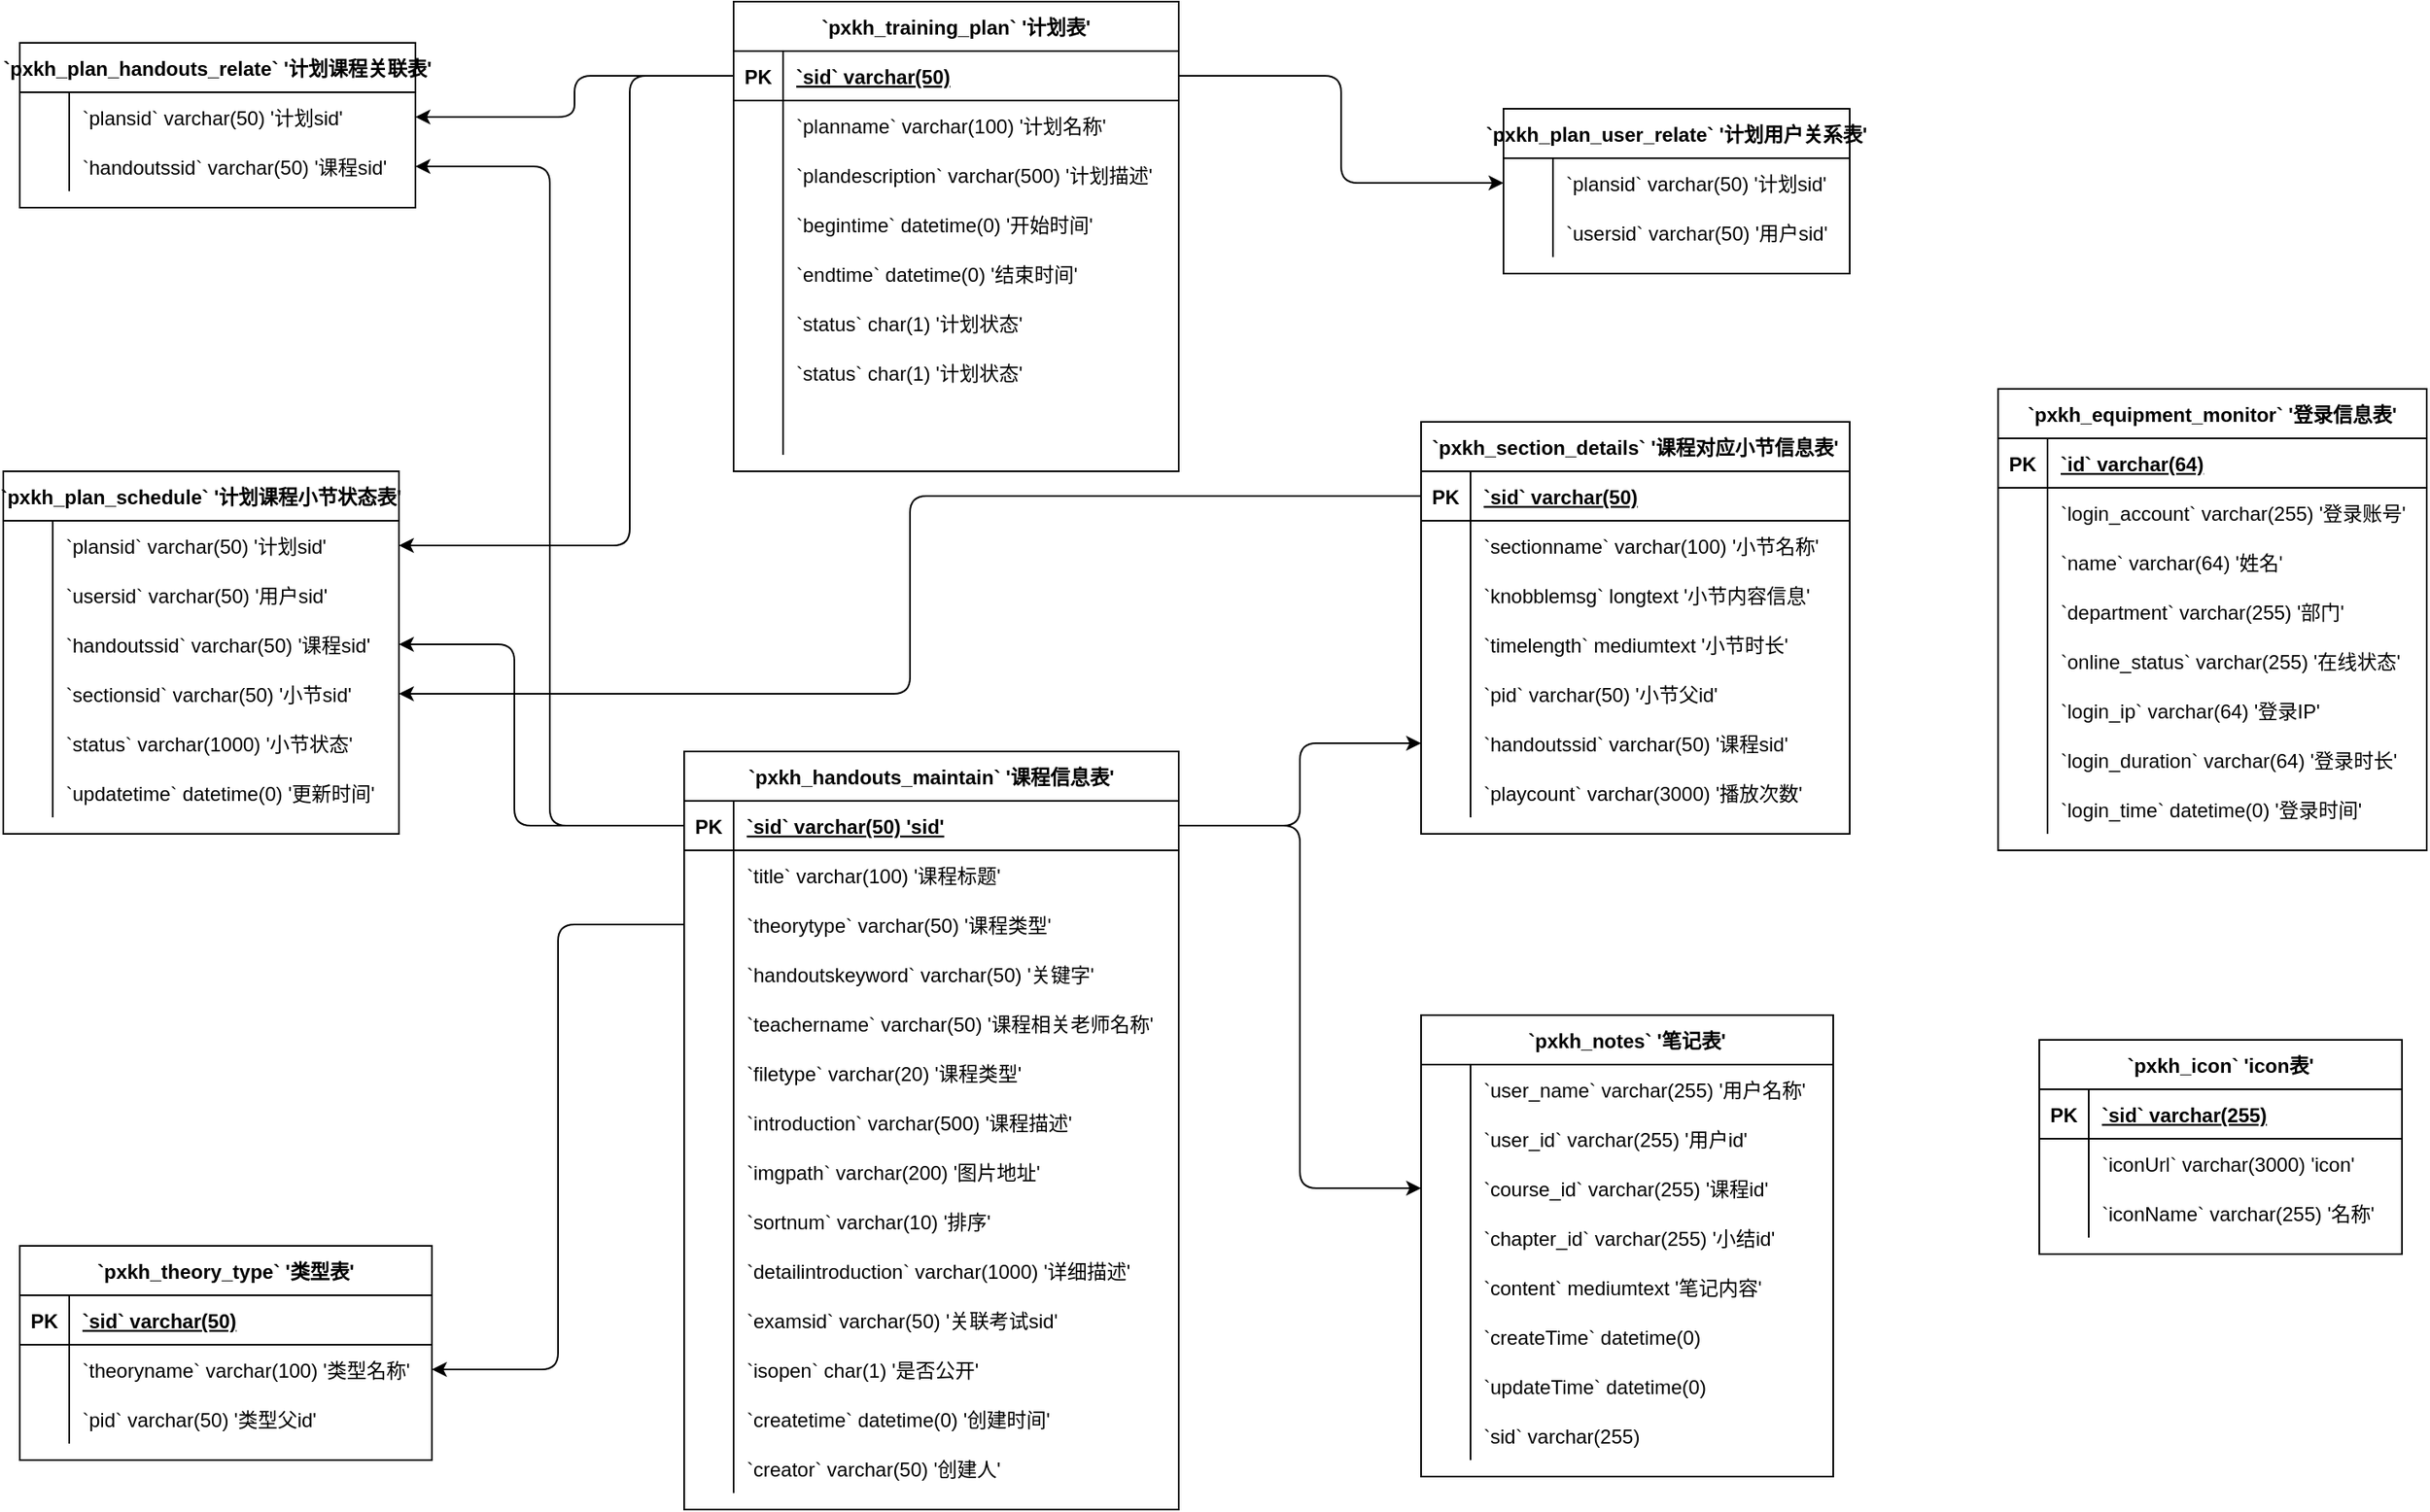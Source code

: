 <mxfile version="13.10.0" type="embed">
    <diagram id="6hGFLwfOUW9BJ-s0fimq" name="Page-1">
        <mxGraphModel dx="5009" dy="2102" grid="1" gridSize="10" guides="1" tooltips="1" connect="1" arrows="1" fold="1" page="1" pageScale="1" pageWidth="827" pageHeight="1169" math="0" shadow="0">
            <root>
                <mxCell id="0"/>
                <mxCell id="1" parent="0"/>
                <mxCell id="192" value="`pxkh_equipment_monitor` '登录信息表'" style="shape=table;startSize=30;container=1;collapsible=1;childLayout=tableLayout;fixedRows=1;rowLines=0;fontStyle=1;align=center;resizeLast=1;" vertex="1" parent="1">
                    <mxGeometry x="-1300" y="-160" width="260" height="280" as="geometry"/>
                </mxCell>
                <mxCell id="193" value="" style="shape=partialRectangle;collapsible=0;dropTarget=0;pointerEvents=0;fillColor=none;points=[[0,0.5],[1,0.5]];portConstraint=eastwest;top=0;left=0;right=0;bottom=1;" vertex="1" parent="192">
                    <mxGeometry y="30" width="260" height="30" as="geometry"/>
                </mxCell>
                <mxCell id="194" value="PK" style="shape=partialRectangle;overflow=hidden;connectable=0;fillColor=none;top=0;left=0;bottom=0;right=0;fontStyle=1;" vertex="1" parent="193">
                    <mxGeometry width="30" height="30" as="geometry"/>
                </mxCell>
                <mxCell id="195" value="`id` varchar(64)   " style="shape=partialRectangle;overflow=hidden;connectable=0;fillColor=none;top=0;left=0;bottom=0;right=0;align=left;spacingLeft=6;fontStyle=5;" vertex="1" parent="193">
                    <mxGeometry x="30" width="230" height="30" as="geometry"/>
                </mxCell>
                <mxCell id="196" value="" style="shape=partialRectangle;collapsible=0;dropTarget=0;pointerEvents=0;fillColor=none;points=[[0,0.5],[1,0.5]];portConstraint=eastwest;top=0;left=0;right=0;bottom=0;" vertex="1" parent="192">
                    <mxGeometry y="60" width="260" height="30" as="geometry"/>
                </mxCell>
                <mxCell id="197" value="" style="shape=partialRectangle;overflow=hidden;connectable=0;fillColor=none;top=0;left=0;bottom=0;right=0;" vertex="1" parent="196">
                    <mxGeometry width="30" height="30" as="geometry"/>
                </mxCell>
                <mxCell id="198" value="`login_account` varchar(255)     '登录账号'" style="shape=partialRectangle;overflow=hidden;connectable=0;fillColor=none;top=0;left=0;bottom=0;right=0;align=left;spacingLeft=6;" vertex="1" parent="196">
                    <mxGeometry x="30" width="230" height="30" as="geometry"/>
                </mxCell>
                <mxCell id="199" value="" style="shape=partialRectangle;collapsible=0;dropTarget=0;pointerEvents=0;fillColor=none;points=[[0,0.5],[1,0.5]];portConstraint=eastwest;top=0;left=0;right=0;bottom=0;" vertex="1" parent="192">
                    <mxGeometry y="90" width="260" height="30" as="geometry"/>
                </mxCell>
                <mxCell id="200" value="" style="shape=partialRectangle;overflow=hidden;connectable=0;fillColor=none;top=0;left=0;bottom=0;right=0;" vertex="1" parent="199">
                    <mxGeometry width="30" height="30" as="geometry"/>
                </mxCell>
                <mxCell id="201" value="`name` varchar(64)     '姓名'" style="shape=partialRectangle;overflow=hidden;connectable=0;fillColor=none;top=0;left=0;bottom=0;right=0;align=left;spacingLeft=6;" vertex="1" parent="199">
                    <mxGeometry x="30" width="230" height="30" as="geometry"/>
                </mxCell>
                <mxCell id="202" value="" style="shape=partialRectangle;collapsible=0;dropTarget=0;pointerEvents=0;fillColor=none;points=[[0,0.5],[1,0.5]];portConstraint=eastwest;top=0;left=0;right=0;bottom=0;" vertex="1" parent="192">
                    <mxGeometry y="120" width="260" height="30" as="geometry"/>
                </mxCell>
                <mxCell id="203" value="" style="shape=partialRectangle;overflow=hidden;connectable=0;fillColor=none;top=0;left=0;bottom=0;right=0;" vertex="1" parent="202">
                    <mxGeometry width="30" height="30" as="geometry"/>
                </mxCell>
                <mxCell id="204" value="`department` varchar(255)     '部门'" style="shape=partialRectangle;overflow=hidden;connectable=0;fillColor=none;top=0;left=0;bottom=0;right=0;align=left;spacingLeft=6;" vertex="1" parent="202">
                    <mxGeometry x="30" width="230" height="30" as="geometry"/>
                </mxCell>
                <mxCell id="205" value="" style="shape=partialRectangle;collapsible=0;dropTarget=0;pointerEvents=0;fillColor=none;points=[[0,0.5],[1,0.5]];portConstraint=eastwest;top=0;left=0;right=0;bottom=0;" vertex="1" parent="192">
                    <mxGeometry y="150" width="260" height="30" as="geometry"/>
                </mxCell>
                <mxCell id="206" value="" style="shape=partialRectangle;overflow=hidden;connectable=0;fillColor=none;top=0;left=0;bottom=0;right=0;" vertex="1" parent="205">
                    <mxGeometry width="30" height="30" as="geometry"/>
                </mxCell>
                <mxCell id="207" value="`online_status` varchar(255)     '在线状态'" style="shape=partialRectangle;overflow=hidden;connectable=0;fillColor=none;top=0;left=0;bottom=0;right=0;align=left;spacingLeft=6;" vertex="1" parent="205">
                    <mxGeometry x="30" width="230" height="30" as="geometry"/>
                </mxCell>
                <mxCell id="208" value="" style="shape=partialRectangle;collapsible=0;dropTarget=0;pointerEvents=0;fillColor=none;points=[[0,0.5],[1,0.5]];portConstraint=eastwest;top=0;left=0;right=0;bottom=0;" vertex="1" parent="192">
                    <mxGeometry y="180" width="260" height="30" as="geometry"/>
                </mxCell>
                <mxCell id="209" value="" style="shape=partialRectangle;overflow=hidden;connectable=0;fillColor=none;top=0;left=0;bottom=0;right=0;" vertex="1" parent="208">
                    <mxGeometry width="30" height="30" as="geometry"/>
                </mxCell>
                <mxCell id="210" value="`login_ip` varchar(64)     '登录IP'" style="shape=partialRectangle;overflow=hidden;connectable=0;fillColor=none;top=0;left=0;bottom=0;right=0;align=left;spacingLeft=6;" vertex="1" parent="208">
                    <mxGeometry x="30" width="230" height="30" as="geometry"/>
                </mxCell>
                <mxCell id="211" value="" style="shape=partialRectangle;collapsible=0;dropTarget=0;pointerEvents=0;fillColor=none;points=[[0,0.5],[1,0.5]];portConstraint=eastwest;top=0;left=0;right=0;bottom=0;" vertex="1" parent="192">
                    <mxGeometry y="210" width="260" height="30" as="geometry"/>
                </mxCell>
                <mxCell id="212" value="" style="shape=partialRectangle;overflow=hidden;connectable=0;fillColor=none;top=0;left=0;bottom=0;right=0;" vertex="1" parent="211">
                    <mxGeometry width="30" height="30" as="geometry"/>
                </mxCell>
                <mxCell id="213" value="`login_duration` varchar(64)     '登录时长'" style="shape=partialRectangle;overflow=hidden;connectable=0;fillColor=none;top=0;left=0;bottom=0;right=0;align=left;spacingLeft=6;" vertex="1" parent="211">
                    <mxGeometry x="30" width="230" height="30" as="geometry"/>
                </mxCell>
                <mxCell id="214" value="" style="shape=partialRectangle;collapsible=0;dropTarget=0;pointerEvents=0;fillColor=none;points=[[0,0.5],[1,0.5]];portConstraint=eastwest;top=0;left=0;right=0;bottom=0;" vertex="1" parent="192">
                    <mxGeometry y="240" width="260" height="30" as="geometry"/>
                </mxCell>
                <mxCell id="215" value="" style="shape=partialRectangle;overflow=hidden;connectable=0;fillColor=none;top=0;left=0;bottom=0;right=0;" vertex="1" parent="214">
                    <mxGeometry width="30" height="30" as="geometry"/>
                </mxCell>
                <mxCell id="216" value="`login_time` datetime(0)    '登录时间'" style="shape=partialRectangle;overflow=hidden;connectable=0;fillColor=none;top=0;left=0;bottom=0;right=0;align=left;spacingLeft=6;" vertex="1" parent="214">
                    <mxGeometry x="30" width="230" height="30" as="geometry"/>
                </mxCell>
                <mxCell id="217" value="`pxkh_handouts_maintain` '课程信息表'" style="shape=table;startSize=30;container=1;collapsible=1;childLayout=tableLayout;fixedRows=1;rowLines=0;fontStyle=1;align=center;resizeLast=1;" vertex="1" parent="1">
                    <mxGeometry x="-2097" y="60" width="300" height="460" as="geometry"/>
                </mxCell>
                <mxCell id="218" value="" style="shape=partialRectangle;collapsible=0;dropTarget=0;pointerEvents=0;fillColor=none;points=[[0,0.5],[1,0.5]];portConstraint=eastwest;top=0;left=0;right=0;bottom=1;" vertex="1" parent="217">
                    <mxGeometry y="30" width="300" height="30" as="geometry"/>
                </mxCell>
                <mxCell id="219" value="PK" style="shape=partialRectangle;overflow=hidden;connectable=0;fillColor=none;top=0;left=0;bottom=0;right=0;fontStyle=1;" vertex="1" parent="218">
                    <mxGeometry width="30" height="30" as="geometry"/>
                </mxCell>
                <mxCell id="220" value="`sid` varchar(50)     'sid'" style="shape=partialRectangle;overflow=hidden;connectable=0;fillColor=none;top=0;left=0;bottom=0;right=0;align=left;spacingLeft=6;fontStyle=5;" vertex="1" parent="218">
                    <mxGeometry x="30" width="270" height="30" as="geometry"/>
                </mxCell>
                <mxCell id="221" value="" style="shape=partialRectangle;collapsible=0;dropTarget=0;pointerEvents=0;fillColor=none;points=[[0,0.5],[1,0.5]];portConstraint=eastwest;top=0;left=0;right=0;bottom=0;" vertex="1" parent="217">
                    <mxGeometry y="60" width="300" height="30" as="geometry"/>
                </mxCell>
                <mxCell id="222" value="" style="shape=partialRectangle;overflow=hidden;connectable=0;fillColor=none;top=0;left=0;bottom=0;right=0;" vertex="1" parent="221">
                    <mxGeometry width="30" height="30" as="geometry"/>
                </mxCell>
                <mxCell id="223" value="`title` varchar(100)    '课程标题'" style="shape=partialRectangle;overflow=hidden;connectable=0;fillColor=none;top=0;left=0;bottom=0;right=0;align=left;spacingLeft=6;" vertex="1" parent="221">
                    <mxGeometry x="30" width="270" height="30" as="geometry"/>
                </mxCell>
                <mxCell id="224" value="" style="shape=partialRectangle;collapsible=0;dropTarget=0;pointerEvents=0;fillColor=none;points=[[0,0.5],[1,0.5]];portConstraint=eastwest;top=0;left=0;right=0;bottom=0;" vertex="1" parent="217">
                    <mxGeometry y="90" width="300" height="30" as="geometry"/>
                </mxCell>
                <mxCell id="225" value="" style="shape=partialRectangle;overflow=hidden;connectable=0;fillColor=none;top=0;left=0;bottom=0;right=0;" vertex="1" parent="224">
                    <mxGeometry width="30" height="30" as="geometry"/>
                </mxCell>
                <mxCell id="226" value="`theorytype` varchar(50)    '课程类型'" style="shape=partialRectangle;overflow=hidden;connectable=0;fillColor=none;top=0;left=0;bottom=0;right=0;align=left;spacingLeft=6;" vertex="1" parent="224">
                    <mxGeometry x="30" width="270" height="30" as="geometry"/>
                </mxCell>
                <mxCell id="227" value="" style="shape=partialRectangle;collapsible=0;dropTarget=0;pointerEvents=0;fillColor=none;points=[[0,0.5],[1,0.5]];portConstraint=eastwest;top=0;left=0;right=0;bottom=0;" vertex="1" parent="217">
                    <mxGeometry y="120" width="300" height="30" as="geometry"/>
                </mxCell>
                <mxCell id="228" value="" style="shape=partialRectangle;overflow=hidden;connectable=0;fillColor=none;top=0;left=0;bottom=0;right=0;" vertex="1" parent="227">
                    <mxGeometry width="30" height="30" as="geometry"/>
                </mxCell>
                <mxCell id="229" value="`handoutskeyword` varchar(50)    '关键字'" style="shape=partialRectangle;overflow=hidden;connectable=0;fillColor=none;top=0;left=0;bottom=0;right=0;align=left;spacingLeft=6;" vertex="1" parent="227">
                    <mxGeometry x="30" width="270" height="30" as="geometry"/>
                </mxCell>
                <mxCell id="230" value="" style="shape=partialRectangle;collapsible=0;dropTarget=0;pointerEvents=0;fillColor=none;points=[[0,0.5],[1,0.5]];portConstraint=eastwest;top=0;left=0;right=0;bottom=0;" vertex="1" parent="217">
                    <mxGeometry y="150" width="300" height="30" as="geometry"/>
                </mxCell>
                <mxCell id="231" value="" style="shape=partialRectangle;overflow=hidden;connectable=0;fillColor=none;top=0;left=0;bottom=0;right=0;" vertex="1" parent="230">
                    <mxGeometry width="30" height="30" as="geometry"/>
                </mxCell>
                <mxCell id="232" value="`teachername` varchar(50)    '课程相关老师名称'" style="shape=partialRectangle;overflow=hidden;connectable=0;fillColor=none;top=0;left=0;bottom=0;right=0;align=left;spacingLeft=6;" vertex="1" parent="230">
                    <mxGeometry x="30" width="270" height="30" as="geometry"/>
                </mxCell>
                <mxCell id="233" value="" style="shape=partialRectangle;collapsible=0;dropTarget=0;pointerEvents=0;fillColor=none;points=[[0,0.5],[1,0.5]];portConstraint=eastwest;top=0;left=0;right=0;bottom=0;" vertex="1" parent="217">
                    <mxGeometry y="180" width="300" height="30" as="geometry"/>
                </mxCell>
                <mxCell id="234" value="" style="shape=partialRectangle;overflow=hidden;connectable=0;fillColor=none;top=0;left=0;bottom=0;right=0;" vertex="1" parent="233">
                    <mxGeometry width="30" height="30" as="geometry"/>
                </mxCell>
                <mxCell id="235" value="`filetype` varchar(20)    '课程类型'" style="shape=partialRectangle;overflow=hidden;connectable=0;fillColor=none;top=0;left=0;bottom=0;right=0;align=left;spacingLeft=6;" vertex="1" parent="233">
                    <mxGeometry x="30" width="270" height="30" as="geometry"/>
                </mxCell>
                <mxCell id="236" value="" style="shape=partialRectangle;collapsible=0;dropTarget=0;pointerEvents=0;fillColor=none;points=[[0,0.5],[1,0.5]];portConstraint=eastwest;top=0;left=0;right=0;bottom=0;" vertex="1" parent="217">
                    <mxGeometry y="210" width="300" height="30" as="geometry"/>
                </mxCell>
                <mxCell id="237" value="" style="shape=partialRectangle;overflow=hidden;connectable=0;fillColor=none;top=0;left=0;bottom=0;right=0;" vertex="1" parent="236">
                    <mxGeometry width="30" height="30" as="geometry"/>
                </mxCell>
                <mxCell id="238" value="`introduction` varchar(500)    '课程描述'" style="shape=partialRectangle;overflow=hidden;connectable=0;fillColor=none;top=0;left=0;bottom=0;right=0;align=left;spacingLeft=6;" vertex="1" parent="236">
                    <mxGeometry x="30" width="270" height="30" as="geometry"/>
                </mxCell>
                <mxCell id="239" value="" style="shape=partialRectangle;collapsible=0;dropTarget=0;pointerEvents=0;fillColor=none;points=[[0,0.5],[1,0.5]];portConstraint=eastwest;top=0;left=0;right=0;bottom=0;" vertex="1" parent="217">
                    <mxGeometry y="240" width="300" height="30" as="geometry"/>
                </mxCell>
                <mxCell id="240" value="" style="shape=partialRectangle;overflow=hidden;connectable=0;fillColor=none;top=0;left=0;bottom=0;right=0;" vertex="1" parent="239">
                    <mxGeometry width="30" height="30" as="geometry"/>
                </mxCell>
                <mxCell id="241" value="`imgpath` varchar(200)    '图片地址'" style="shape=partialRectangle;overflow=hidden;connectable=0;fillColor=none;top=0;left=0;bottom=0;right=0;align=left;spacingLeft=6;" vertex="1" parent="239">
                    <mxGeometry x="30" width="270" height="30" as="geometry"/>
                </mxCell>
                <mxCell id="242" value="" style="shape=partialRectangle;collapsible=0;dropTarget=0;pointerEvents=0;fillColor=none;points=[[0,0.5],[1,0.5]];portConstraint=eastwest;top=0;left=0;right=0;bottom=0;" vertex="1" parent="217">
                    <mxGeometry y="270" width="300" height="30" as="geometry"/>
                </mxCell>
                <mxCell id="243" value="" style="shape=partialRectangle;overflow=hidden;connectable=0;fillColor=none;top=0;left=0;bottom=0;right=0;" vertex="1" parent="242">
                    <mxGeometry width="30" height="30" as="geometry"/>
                </mxCell>
                <mxCell id="244" value="`sortnum` varchar(10)    '排序'" style="shape=partialRectangle;overflow=hidden;connectable=0;fillColor=none;top=0;left=0;bottom=0;right=0;align=left;spacingLeft=6;" vertex="1" parent="242">
                    <mxGeometry x="30" width="270" height="30" as="geometry"/>
                </mxCell>
                <mxCell id="245" value="" style="shape=partialRectangle;collapsible=0;dropTarget=0;pointerEvents=0;fillColor=none;points=[[0,0.5],[1,0.5]];portConstraint=eastwest;top=0;left=0;right=0;bottom=0;" vertex="1" parent="217">
                    <mxGeometry y="300" width="300" height="30" as="geometry"/>
                </mxCell>
                <mxCell id="246" value="" style="shape=partialRectangle;overflow=hidden;connectable=0;fillColor=none;top=0;left=0;bottom=0;right=0;" vertex="1" parent="245">
                    <mxGeometry width="30" height="30" as="geometry"/>
                </mxCell>
                <mxCell id="247" value="`detailintroduction` varchar(1000)    '详细描述'" style="shape=partialRectangle;overflow=hidden;connectable=0;fillColor=none;top=0;left=0;bottom=0;right=0;align=left;spacingLeft=6;" vertex="1" parent="245">
                    <mxGeometry x="30" width="270" height="30" as="geometry"/>
                </mxCell>
                <mxCell id="248" value="" style="shape=partialRectangle;collapsible=0;dropTarget=0;pointerEvents=0;fillColor=none;points=[[0,0.5],[1,0.5]];portConstraint=eastwest;top=0;left=0;right=0;bottom=0;" vertex="1" parent="217">
                    <mxGeometry y="330" width="300" height="30" as="geometry"/>
                </mxCell>
                <mxCell id="249" value="" style="shape=partialRectangle;overflow=hidden;connectable=0;fillColor=none;top=0;left=0;bottom=0;right=0;" vertex="1" parent="248">
                    <mxGeometry width="30" height="30" as="geometry"/>
                </mxCell>
                <mxCell id="250" value="`examsid` varchar(50)    '关联考试sid'" style="shape=partialRectangle;overflow=hidden;connectable=0;fillColor=none;top=0;left=0;bottom=0;right=0;align=left;spacingLeft=6;" vertex="1" parent="248">
                    <mxGeometry x="30" width="270" height="30" as="geometry"/>
                </mxCell>
                <mxCell id="251" value="" style="shape=partialRectangle;collapsible=0;dropTarget=0;pointerEvents=0;fillColor=none;points=[[0,0.5],[1,0.5]];portConstraint=eastwest;top=0;left=0;right=0;bottom=0;" vertex="1" parent="217">
                    <mxGeometry y="360" width="300" height="30" as="geometry"/>
                </mxCell>
                <mxCell id="252" value="" style="shape=partialRectangle;overflow=hidden;connectable=0;fillColor=none;top=0;left=0;bottom=0;right=0;" vertex="1" parent="251">
                    <mxGeometry width="30" height="30" as="geometry"/>
                </mxCell>
                <mxCell id="253" value="`isopen` char(1)    '是否公开'" style="shape=partialRectangle;overflow=hidden;connectable=0;fillColor=none;top=0;left=0;bottom=0;right=0;align=left;spacingLeft=6;" vertex="1" parent="251">
                    <mxGeometry x="30" width="270" height="30" as="geometry"/>
                </mxCell>
                <mxCell id="254" value="" style="shape=partialRectangle;collapsible=0;dropTarget=0;pointerEvents=0;fillColor=none;points=[[0,0.5],[1,0.5]];portConstraint=eastwest;top=0;left=0;right=0;bottom=0;" vertex="1" parent="217">
                    <mxGeometry y="390" width="300" height="30" as="geometry"/>
                </mxCell>
                <mxCell id="255" value="" style="shape=partialRectangle;overflow=hidden;connectable=0;fillColor=none;top=0;left=0;bottom=0;right=0;" vertex="1" parent="254">
                    <mxGeometry width="30" height="30" as="geometry"/>
                </mxCell>
                <mxCell id="256" value="`createtime` datetime(0)   '创建时间'" style="shape=partialRectangle;overflow=hidden;connectable=0;fillColor=none;top=0;left=0;bottom=0;right=0;align=left;spacingLeft=6;" vertex="1" parent="254">
                    <mxGeometry x="30" width="270" height="30" as="geometry"/>
                </mxCell>
                <mxCell id="257" value="" style="shape=partialRectangle;collapsible=0;dropTarget=0;pointerEvents=0;fillColor=none;points=[[0,0.5],[1,0.5]];portConstraint=eastwest;top=0;left=0;right=0;bottom=0;" vertex="1" parent="217">
                    <mxGeometry y="420" width="300" height="30" as="geometry"/>
                </mxCell>
                <mxCell id="258" value="" style="shape=partialRectangle;overflow=hidden;connectable=0;fillColor=none;top=0;left=0;bottom=0;right=0;" vertex="1" parent="257">
                    <mxGeometry width="30" height="30" as="geometry"/>
                </mxCell>
                <mxCell id="259" value="`creator` varchar(50)    '创建人'" style="shape=partialRectangle;overflow=hidden;connectable=0;fillColor=none;top=0;left=0;bottom=0;right=0;align=left;spacingLeft=6;" vertex="1" parent="257">
                    <mxGeometry x="30" width="270" height="30" as="geometry"/>
                </mxCell>
                <mxCell id="260" value="`pxkh_icon` 'icon表'" style="shape=table;startSize=30;container=1;collapsible=1;childLayout=tableLayout;fixedRows=1;rowLines=0;fontStyle=1;align=center;resizeLast=1;" vertex="1" parent="1">
                    <mxGeometry x="-1275" y="235" width="220" height="130" as="geometry"/>
                </mxCell>
                <mxCell id="261" value="" style="shape=partialRectangle;collapsible=0;dropTarget=0;pointerEvents=0;fillColor=none;points=[[0,0.5],[1,0.5]];portConstraint=eastwest;top=0;left=0;right=0;bottom=1;" vertex="1" parent="260">
                    <mxGeometry y="30" width="220" height="30" as="geometry"/>
                </mxCell>
                <mxCell id="262" value="PK" style="shape=partialRectangle;overflow=hidden;connectable=0;fillColor=none;top=0;left=0;bottom=0;right=0;fontStyle=1;" vertex="1" parent="261">
                    <mxGeometry width="30" height="30" as="geometry"/>
                </mxCell>
                <mxCell id="263" value="`sid` varchar(255)    " style="shape=partialRectangle;overflow=hidden;connectable=0;fillColor=none;top=0;left=0;bottom=0;right=0;align=left;spacingLeft=6;fontStyle=5;" vertex="1" parent="261">
                    <mxGeometry x="30" width="190" height="30" as="geometry"/>
                </mxCell>
                <mxCell id="264" value="" style="shape=partialRectangle;collapsible=0;dropTarget=0;pointerEvents=0;fillColor=none;points=[[0,0.5],[1,0.5]];portConstraint=eastwest;top=0;left=0;right=0;bottom=0;" vertex="1" parent="260">
                    <mxGeometry y="60" width="220" height="30" as="geometry"/>
                </mxCell>
                <mxCell id="265" value="" style="shape=partialRectangle;overflow=hidden;connectable=0;fillColor=none;top=0;left=0;bottom=0;right=0;" vertex="1" parent="264">
                    <mxGeometry width="30" height="30" as="geometry"/>
                </mxCell>
                <mxCell id="266" value="`iconUrl` varchar(3000)    'icon'" style="shape=partialRectangle;overflow=hidden;connectable=0;fillColor=none;top=0;left=0;bottom=0;right=0;align=left;spacingLeft=6;" vertex="1" parent="264">
                    <mxGeometry x="30" width="190" height="30" as="geometry"/>
                </mxCell>
                <mxCell id="267" value="" style="shape=partialRectangle;collapsible=0;dropTarget=0;pointerEvents=0;fillColor=none;points=[[0,0.5],[1,0.5]];portConstraint=eastwest;top=0;left=0;right=0;bottom=0;" vertex="1" parent="260">
                    <mxGeometry y="90" width="220" height="30" as="geometry"/>
                </mxCell>
                <mxCell id="268" value="" style="shape=partialRectangle;overflow=hidden;connectable=0;fillColor=none;top=0;left=0;bottom=0;right=0;" vertex="1" parent="267">
                    <mxGeometry width="30" height="30" as="geometry"/>
                </mxCell>
                <mxCell id="269" value="`iconName` varchar(255)    '名称'" style="shape=partialRectangle;overflow=hidden;connectable=0;fillColor=none;top=0;left=0;bottom=0;right=0;align=left;spacingLeft=6;" vertex="1" parent="267">
                    <mxGeometry x="30" width="190" height="30" as="geometry"/>
                </mxCell>
                <mxCell id="270" value="`pxkh_notes` '笔记表'" style="shape=table;startSize=30;container=1;collapsible=1;childLayout=tableLayout;fixedRows=1;rowLines=0;fontStyle=1;align=center;resizeLast=1;" vertex="1" parent="1">
                    <mxGeometry x="-1650" y="220" width="250" height="280" as="geometry"/>
                </mxCell>
                <mxCell id="271" value="" style="shape=partialRectangle;collapsible=0;dropTarget=0;pointerEvents=0;fillColor=none;points=[[0,0.5],[1,0.5]];portConstraint=eastwest;top=0;left=0;right=0;bottom=0;" vertex="1" parent="270">
                    <mxGeometry y="30" width="250" height="30" as="geometry"/>
                </mxCell>
                <mxCell id="272" value="" style="shape=partialRectangle;overflow=hidden;connectable=0;fillColor=none;top=0;left=0;bottom=0;right=0;" vertex="1" parent="271">
                    <mxGeometry width="30" height="30" as="geometry"/>
                </mxCell>
                <mxCell id="273" value="`user_name` varchar(255)    '用户名称'" style="shape=partialRectangle;overflow=hidden;connectable=0;fillColor=none;top=0;left=0;bottom=0;right=0;align=left;spacingLeft=6;" vertex="1" parent="271">
                    <mxGeometry x="30" width="220" height="30" as="geometry"/>
                </mxCell>
                <mxCell id="274" value="" style="shape=partialRectangle;collapsible=0;dropTarget=0;pointerEvents=0;fillColor=none;points=[[0,0.5],[1,0.5]];portConstraint=eastwest;top=0;left=0;right=0;bottom=0;" vertex="1" parent="270">
                    <mxGeometry y="60" width="250" height="30" as="geometry"/>
                </mxCell>
                <mxCell id="275" value="" style="shape=partialRectangle;overflow=hidden;connectable=0;fillColor=none;top=0;left=0;bottom=0;right=0;" vertex="1" parent="274">
                    <mxGeometry width="30" height="30" as="geometry"/>
                </mxCell>
                <mxCell id="276" value="`user_id` varchar(255)    '用户id'" style="shape=partialRectangle;overflow=hidden;connectable=0;fillColor=none;top=0;left=0;bottom=0;right=0;align=left;spacingLeft=6;" vertex="1" parent="274">
                    <mxGeometry x="30" width="220" height="30" as="geometry"/>
                </mxCell>
                <mxCell id="277" value="" style="shape=partialRectangle;collapsible=0;dropTarget=0;pointerEvents=0;fillColor=none;points=[[0,0.5],[1,0.5]];portConstraint=eastwest;top=0;left=0;right=0;bottom=0;" vertex="1" parent="270">
                    <mxGeometry y="90" width="250" height="30" as="geometry"/>
                </mxCell>
                <mxCell id="278" value="" style="shape=partialRectangle;overflow=hidden;connectable=0;fillColor=none;top=0;left=0;bottom=0;right=0;" vertex="1" parent="277">
                    <mxGeometry width="30" height="30" as="geometry"/>
                </mxCell>
                <mxCell id="279" value="`course_id` varchar(255)    '课程id'" style="shape=partialRectangle;overflow=hidden;connectable=0;fillColor=none;top=0;left=0;bottom=0;right=0;align=left;spacingLeft=6;" vertex="1" parent="277">
                    <mxGeometry x="30" width="220" height="30" as="geometry"/>
                </mxCell>
                <mxCell id="280" value="" style="shape=partialRectangle;collapsible=0;dropTarget=0;pointerEvents=0;fillColor=none;points=[[0,0.5],[1,0.5]];portConstraint=eastwest;top=0;left=0;right=0;bottom=0;" vertex="1" parent="270">
                    <mxGeometry y="120" width="250" height="30" as="geometry"/>
                </mxCell>
                <mxCell id="281" value="" style="shape=partialRectangle;overflow=hidden;connectable=0;fillColor=none;top=0;left=0;bottom=0;right=0;" vertex="1" parent="280">
                    <mxGeometry width="30" height="30" as="geometry"/>
                </mxCell>
                <mxCell id="282" value="`chapter_id` varchar(255)    '小结id'" style="shape=partialRectangle;overflow=hidden;connectable=0;fillColor=none;top=0;left=0;bottom=0;right=0;align=left;spacingLeft=6;" vertex="1" parent="280">
                    <mxGeometry x="30" width="220" height="30" as="geometry"/>
                </mxCell>
                <mxCell id="283" value="" style="shape=partialRectangle;collapsible=0;dropTarget=0;pointerEvents=0;fillColor=none;points=[[0,0.5],[1,0.5]];portConstraint=eastwest;top=0;left=0;right=0;bottom=0;" vertex="1" parent="270">
                    <mxGeometry y="150" width="250" height="30" as="geometry"/>
                </mxCell>
                <mxCell id="284" value="" style="shape=partialRectangle;overflow=hidden;connectable=0;fillColor=none;top=0;left=0;bottom=0;right=0;" vertex="1" parent="283">
                    <mxGeometry width="30" height="30" as="geometry"/>
                </mxCell>
                <mxCell id="285" value="`content` mediumtext   '笔记内容'" style="shape=partialRectangle;overflow=hidden;connectable=0;fillColor=none;top=0;left=0;bottom=0;right=0;align=left;spacingLeft=6;" vertex="1" parent="283">
                    <mxGeometry x="30" width="220" height="30" as="geometry"/>
                </mxCell>
                <mxCell id="286" value="" style="shape=partialRectangle;collapsible=0;dropTarget=0;pointerEvents=0;fillColor=none;points=[[0,0.5],[1,0.5]];portConstraint=eastwest;top=0;left=0;right=0;bottom=0;" vertex="1" parent="270">
                    <mxGeometry y="180" width="250" height="30" as="geometry"/>
                </mxCell>
                <mxCell id="287" value="" style="shape=partialRectangle;overflow=hidden;connectable=0;fillColor=none;top=0;left=0;bottom=0;right=0;" vertex="1" parent="286">
                    <mxGeometry width="30" height="30" as="geometry"/>
                </mxCell>
                <mxCell id="288" value="`createTime` datetime(0)  " style="shape=partialRectangle;overflow=hidden;connectable=0;fillColor=none;top=0;left=0;bottom=0;right=0;align=left;spacingLeft=6;" vertex="1" parent="286">
                    <mxGeometry x="30" width="220" height="30" as="geometry"/>
                </mxCell>
                <mxCell id="289" value="" style="shape=partialRectangle;collapsible=0;dropTarget=0;pointerEvents=0;fillColor=none;points=[[0,0.5],[1,0.5]];portConstraint=eastwest;top=0;left=0;right=0;bottom=0;" vertex="1" parent="270">
                    <mxGeometry y="210" width="250" height="30" as="geometry"/>
                </mxCell>
                <mxCell id="290" value="" style="shape=partialRectangle;overflow=hidden;connectable=0;fillColor=none;top=0;left=0;bottom=0;right=0;" vertex="1" parent="289">
                    <mxGeometry width="30" height="30" as="geometry"/>
                </mxCell>
                <mxCell id="291" value="`updateTime` datetime(0)  " style="shape=partialRectangle;overflow=hidden;connectable=0;fillColor=none;top=0;left=0;bottom=0;right=0;align=left;spacingLeft=6;" vertex="1" parent="289">
                    <mxGeometry x="30" width="220" height="30" as="geometry"/>
                </mxCell>
                <mxCell id="292" value="" style="shape=partialRectangle;collapsible=0;dropTarget=0;pointerEvents=0;fillColor=none;points=[[0,0.5],[1,0.5]];portConstraint=eastwest;top=0;left=0;right=0;bottom=0;" vertex="1" parent="270">
                    <mxGeometry y="240" width="250" height="30" as="geometry"/>
                </mxCell>
                <mxCell id="293" value="" style="shape=partialRectangle;overflow=hidden;connectable=0;fillColor=none;top=0;left=0;bottom=0;right=0;" vertex="1" parent="292">
                    <mxGeometry width="30" height="30" as="geometry"/>
                </mxCell>
                <mxCell id="294" value="`sid` varchar(255)" style="shape=partialRectangle;overflow=hidden;connectable=0;fillColor=none;top=0;left=0;bottom=0;right=0;align=left;spacingLeft=6;" vertex="1" parent="292">
                    <mxGeometry x="30" width="220" height="30" as="geometry"/>
                </mxCell>
                <mxCell id="295" value="`pxkh_plan_handouts_relate` '计划课程关联表'" style="shape=table;startSize=30;container=1;collapsible=1;childLayout=tableLayout;fixedRows=1;rowLines=0;fontStyle=1;align=center;resizeLast=1;" vertex="1" parent="1">
                    <mxGeometry x="-2500" y="-370" width="240" height="100" as="geometry"/>
                </mxCell>
                <mxCell id="296" value="" style="shape=partialRectangle;collapsible=0;dropTarget=0;pointerEvents=0;fillColor=none;points=[[0,0.5],[1,0.5]];portConstraint=eastwest;top=0;left=0;right=0;bottom=0;" vertex="1" parent="295">
                    <mxGeometry y="30" width="240" height="30" as="geometry"/>
                </mxCell>
                <mxCell id="297" value="" style="shape=partialRectangle;overflow=hidden;connectable=0;fillColor=none;top=0;left=0;bottom=0;right=0;" vertex="1" parent="296">
                    <mxGeometry width="30" height="30" as="geometry"/>
                </mxCell>
                <mxCell id="298" value="`plansid` varchar(50)    '计划sid'" style="shape=partialRectangle;overflow=hidden;connectable=0;fillColor=none;top=0;left=0;bottom=0;right=0;align=left;spacingLeft=6;" vertex="1" parent="296">
                    <mxGeometry x="30" width="210" height="30" as="geometry"/>
                </mxCell>
                <mxCell id="299" value="" style="shape=partialRectangle;collapsible=0;dropTarget=0;pointerEvents=0;fillColor=none;points=[[0,0.5],[1,0.5]];portConstraint=eastwest;top=0;left=0;right=0;bottom=0;" vertex="1" parent="295">
                    <mxGeometry y="60" width="240" height="30" as="geometry"/>
                </mxCell>
                <mxCell id="300" value="" style="shape=partialRectangle;overflow=hidden;connectable=0;fillColor=none;top=0;left=0;bottom=0;right=0;" vertex="1" parent="299">
                    <mxGeometry width="30" height="30" as="geometry"/>
                </mxCell>
                <mxCell id="301" value="`handoutssid` varchar(50)    '课程sid'" style="shape=partialRectangle;overflow=hidden;connectable=0;fillColor=none;top=0;left=0;bottom=0;right=0;align=left;spacingLeft=6;" vertex="1" parent="299">
                    <mxGeometry x="30" width="210" height="30" as="geometry"/>
                </mxCell>
                <mxCell id="302" value="`pxkh_plan_schedule` '计划课程小节状态表'" style="shape=table;startSize=30;container=1;collapsible=1;childLayout=tableLayout;fixedRows=1;rowLines=0;fontStyle=1;align=center;resizeLast=1;" vertex="1" parent="1">
                    <mxGeometry x="-2510" y="-110" width="240" height="220" as="geometry"/>
                </mxCell>
                <mxCell id="303" value="" style="shape=partialRectangle;collapsible=0;dropTarget=0;pointerEvents=0;fillColor=none;points=[[0,0.5],[1,0.5]];portConstraint=eastwest;top=0;left=0;right=0;bottom=0;" vertex="1" parent="302">
                    <mxGeometry y="30" width="240" height="30" as="geometry"/>
                </mxCell>
                <mxCell id="304" value="" style="shape=partialRectangle;overflow=hidden;connectable=0;fillColor=none;top=0;left=0;bottom=0;right=0;" vertex="1" parent="303">
                    <mxGeometry width="30" height="30" as="geometry"/>
                </mxCell>
                <mxCell id="305" value="`plansid` varchar(50)    '计划sid'" style="shape=partialRectangle;overflow=hidden;connectable=0;fillColor=none;top=0;left=0;bottom=0;right=0;align=left;spacingLeft=6;" vertex="1" parent="303">
                    <mxGeometry x="30" width="210" height="30" as="geometry"/>
                </mxCell>
                <mxCell id="306" value="" style="shape=partialRectangle;collapsible=0;dropTarget=0;pointerEvents=0;fillColor=none;points=[[0,0.5],[1,0.5]];portConstraint=eastwest;top=0;left=0;right=0;bottom=0;" vertex="1" parent="302">
                    <mxGeometry y="60" width="240" height="30" as="geometry"/>
                </mxCell>
                <mxCell id="307" value="" style="shape=partialRectangle;overflow=hidden;connectable=0;fillColor=none;top=0;left=0;bottom=0;right=0;" vertex="1" parent="306">
                    <mxGeometry width="30" height="30" as="geometry"/>
                </mxCell>
                <mxCell id="308" value="`usersid` varchar(50)    '用户sid'" style="shape=partialRectangle;overflow=hidden;connectable=0;fillColor=none;top=0;left=0;bottom=0;right=0;align=left;spacingLeft=6;" vertex="1" parent="306">
                    <mxGeometry x="30" width="210" height="30" as="geometry"/>
                </mxCell>
                <mxCell id="309" value="" style="shape=partialRectangle;collapsible=0;dropTarget=0;pointerEvents=0;fillColor=none;points=[[0,0.5],[1,0.5]];portConstraint=eastwest;top=0;left=0;right=0;bottom=0;" vertex="1" parent="302">
                    <mxGeometry y="90" width="240" height="30" as="geometry"/>
                </mxCell>
                <mxCell id="310" value="" style="shape=partialRectangle;overflow=hidden;connectable=0;fillColor=none;top=0;left=0;bottom=0;right=0;" vertex="1" parent="309">
                    <mxGeometry width="30" height="30" as="geometry"/>
                </mxCell>
                <mxCell id="311" value="`handoutssid` varchar(50)    '课程sid'" style="shape=partialRectangle;overflow=hidden;connectable=0;fillColor=none;top=0;left=0;bottom=0;right=0;align=left;spacingLeft=6;" vertex="1" parent="309">
                    <mxGeometry x="30" width="210" height="30" as="geometry"/>
                </mxCell>
                <mxCell id="312" value="" style="shape=partialRectangle;collapsible=0;dropTarget=0;pointerEvents=0;fillColor=none;points=[[0,0.5],[1,0.5]];portConstraint=eastwest;top=0;left=0;right=0;bottom=0;" vertex="1" parent="302">
                    <mxGeometry y="120" width="240" height="30" as="geometry"/>
                </mxCell>
                <mxCell id="313" value="" style="shape=partialRectangle;overflow=hidden;connectable=0;fillColor=none;top=0;left=0;bottom=0;right=0;" vertex="1" parent="312">
                    <mxGeometry width="30" height="30" as="geometry"/>
                </mxCell>
                <mxCell id="314" value="`sectionsid` varchar(50)    '小节sid'" style="shape=partialRectangle;overflow=hidden;connectable=0;fillColor=none;top=0;left=0;bottom=0;right=0;align=left;spacingLeft=6;" vertex="1" parent="312">
                    <mxGeometry x="30" width="210" height="30" as="geometry"/>
                </mxCell>
                <mxCell id="315" value="" style="shape=partialRectangle;collapsible=0;dropTarget=0;pointerEvents=0;fillColor=none;points=[[0,0.5],[1,0.5]];portConstraint=eastwest;top=0;left=0;right=0;bottom=0;" vertex="1" parent="302">
                    <mxGeometry y="150" width="240" height="30" as="geometry"/>
                </mxCell>
                <mxCell id="316" value="" style="shape=partialRectangle;overflow=hidden;connectable=0;fillColor=none;top=0;left=0;bottom=0;right=0;" vertex="1" parent="315">
                    <mxGeometry width="30" height="30" as="geometry"/>
                </mxCell>
                <mxCell id="317" value="`status` varchar(1000)    '小节状态' " style="shape=partialRectangle;overflow=hidden;connectable=0;fillColor=none;top=0;left=0;bottom=0;right=0;align=left;spacingLeft=6;" vertex="1" parent="315">
                    <mxGeometry x="30" width="210" height="30" as="geometry"/>
                </mxCell>
                <mxCell id="318" value="" style="shape=partialRectangle;collapsible=0;dropTarget=0;pointerEvents=0;fillColor=none;points=[[0,0.5],[1,0.5]];portConstraint=eastwest;top=0;left=0;right=0;bottom=0;" vertex="1" parent="302">
                    <mxGeometry y="180" width="240" height="30" as="geometry"/>
                </mxCell>
                <mxCell id="319" value="" style="shape=partialRectangle;overflow=hidden;connectable=0;fillColor=none;top=0;left=0;bottom=0;right=0;" vertex="1" parent="318">
                    <mxGeometry width="30" height="30" as="geometry"/>
                </mxCell>
                <mxCell id="320" value="`updatetime` datetime(0)    '更新时间'" style="shape=partialRectangle;overflow=hidden;connectable=0;fillColor=none;top=0;left=0;bottom=0;right=0;align=left;spacingLeft=6;" vertex="1" parent="318">
                    <mxGeometry x="30" width="210" height="30" as="geometry"/>
                </mxCell>
                <mxCell id="321" value="`pxkh_plan_user_relate` '计划用户关系表'" style="shape=table;startSize=30;container=1;collapsible=1;childLayout=tableLayout;fixedRows=1;rowLines=0;fontStyle=1;align=center;resizeLast=1;" vertex="1" parent="1">
                    <mxGeometry x="-1600" y="-330" width="210" height="100" as="geometry"/>
                </mxCell>
                <mxCell id="322" value="" style="shape=partialRectangle;collapsible=0;dropTarget=0;pointerEvents=0;fillColor=none;points=[[0,0.5],[1,0.5]];portConstraint=eastwest;top=0;left=0;right=0;bottom=0;" vertex="1" parent="321">
                    <mxGeometry y="30" width="210" height="30" as="geometry"/>
                </mxCell>
                <mxCell id="323" value="" style="shape=partialRectangle;overflow=hidden;connectable=0;fillColor=none;top=0;left=0;bottom=0;right=0;" vertex="1" parent="322">
                    <mxGeometry width="30" height="30" as="geometry"/>
                </mxCell>
                <mxCell id="324" value="`plansid` varchar(50)    '计划sid'" style="shape=partialRectangle;overflow=hidden;connectable=0;fillColor=none;top=0;left=0;bottom=0;right=0;align=left;spacingLeft=6;" vertex="1" parent="322">
                    <mxGeometry x="30" width="180" height="30" as="geometry"/>
                </mxCell>
                <mxCell id="325" value="" style="shape=partialRectangle;collapsible=0;dropTarget=0;pointerEvents=0;fillColor=none;points=[[0,0.5],[1,0.5]];portConstraint=eastwest;top=0;left=0;right=0;bottom=0;" vertex="1" parent="321">
                    <mxGeometry y="60" width="210" height="30" as="geometry"/>
                </mxCell>
                <mxCell id="326" value="" style="shape=partialRectangle;overflow=hidden;connectable=0;fillColor=none;top=0;left=0;bottom=0;right=0;" vertex="1" parent="325">
                    <mxGeometry width="30" height="30" as="geometry"/>
                </mxCell>
                <mxCell id="327" value="`usersid` varchar(50)    '用户sid'" style="shape=partialRectangle;overflow=hidden;connectable=0;fillColor=none;top=0;left=0;bottom=0;right=0;align=left;spacingLeft=6;" vertex="1" parent="325">
                    <mxGeometry x="30" width="180" height="30" as="geometry"/>
                </mxCell>
                <mxCell id="328" value="`pxkh_section_details` '课程对应小节信息表'" style="shape=table;startSize=30;container=1;collapsible=1;childLayout=tableLayout;fixedRows=1;rowLines=0;fontStyle=1;align=center;resizeLast=1;" vertex="1" parent="1">
                    <mxGeometry x="-1650" y="-140" width="260" height="250" as="geometry"/>
                </mxCell>
                <mxCell id="329" value="" style="shape=partialRectangle;collapsible=0;dropTarget=0;pointerEvents=0;fillColor=none;points=[[0,0.5],[1,0.5]];portConstraint=eastwest;top=0;left=0;right=0;bottom=1;" vertex="1" parent="328">
                    <mxGeometry y="30" width="260" height="30" as="geometry"/>
                </mxCell>
                <mxCell id="330" value="PK" style="shape=partialRectangle;overflow=hidden;connectable=0;fillColor=none;top=0;left=0;bottom=0;right=0;fontStyle=1;" vertex="1" parent="329">
                    <mxGeometry width="30" height="30" as="geometry"/>
                </mxCell>
                <mxCell id="331" value="`sid` varchar(50)   " style="shape=partialRectangle;overflow=hidden;connectable=0;fillColor=none;top=0;left=0;bottom=0;right=0;align=left;spacingLeft=6;fontStyle=5;" vertex="1" parent="329">
                    <mxGeometry x="30" width="230" height="30" as="geometry"/>
                </mxCell>
                <mxCell id="332" value="" style="shape=partialRectangle;collapsible=0;dropTarget=0;pointerEvents=0;fillColor=none;points=[[0,0.5],[1,0.5]];portConstraint=eastwest;top=0;left=0;right=0;bottom=0;" vertex="1" parent="328">
                    <mxGeometry y="60" width="260" height="30" as="geometry"/>
                </mxCell>
                <mxCell id="333" value="" style="shape=partialRectangle;overflow=hidden;connectable=0;fillColor=none;top=0;left=0;bottom=0;right=0;" vertex="1" parent="332">
                    <mxGeometry width="30" height="30" as="geometry"/>
                </mxCell>
                <mxCell id="334" value="`sectionname` varchar(100)    '小节名称'" style="shape=partialRectangle;overflow=hidden;connectable=0;fillColor=none;top=0;left=0;bottom=0;right=0;align=left;spacingLeft=6;" vertex="1" parent="332">
                    <mxGeometry x="30" width="230" height="30" as="geometry"/>
                </mxCell>
                <mxCell id="335" value="" style="shape=partialRectangle;collapsible=0;dropTarget=0;pointerEvents=0;fillColor=none;points=[[0,0.5],[1,0.5]];portConstraint=eastwest;top=0;left=0;right=0;bottom=0;" vertex="1" parent="328">
                    <mxGeometry y="90" width="260" height="30" as="geometry"/>
                </mxCell>
                <mxCell id="336" value="" style="shape=partialRectangle;overflow=hidden;connectable=0;fillColor=none;top=0;left=0;bottom=0;right=0;" vertex="1" parent="335">
                    <mxGeometry width="30" height="30" as="geometry"/>
                </mxCell>
                <mxCell id="337" value="`knobblemsg` longtext    '小节内容信息'" style="shape=partialRectangle;overflow=hidden;connectable=0;fillColor=none;top=0;left=0;bottom=0;right=0;align=left;spacingLeft=6;" vertex="1" parent="335">
                    <mxGeometry x="30" width="230" height="30" as="geometry"/>
                </mxCell>
                <mxCell id="338" value="" style="shape=partialRectangle;collapsible=0;dropTarget=0;pointerEvents=0;fillColor=none;points=[[0,0.5],[1,0.5]];portConstraint=eastwest;top=0;left=0;right=0;bottom=0;" vertex="1" parent="328">
                    <mxGeometry y="120" width="260" height="30" as="geometry"/>
                </mxCell>
                <mxCell id="339" value="" style="shape=partialRectangle;overflow=hidden;connectable=0;fillColor=none;top=0;left=0;bottom=0;right=0;" vertex="1" parent="338">
                    <mxGeometry width="30" height="30" as="geometry"/>
                </mxCell>
                <mxCell id="340" value="`timelength` mediumtext    '小节时长'" style="shape=partialRectangle;overflow=hidden;connectable=0;fillColor=none;top=0;left=0;bottom=0;right=0;align=left;spacingLeft=6;" vertex="1" parent="338">
                    <mxGeometry x="30" width="230" height="30" as="geometry"/>
                </mxCell>
                <mxCell id="341" value="" style="shape=partialRectangle;collapsible=0;dropTarget=0;pointerEvents=0;fillColor=none;points=[[0,0.5],[1,0.5]];portConstraint=eastwest;top=0;left=0;right=0;bottom=0;" vertex="1" parent="328">
                    <mxGeometry y="150" width="260" height="30" as="geometry"/>
                </mxCell>
                <mxCell id="342" value="" style="shape=partialRectangle;overflow=hidden;connectable=0;fillColor=none;top=0;left=0;bottom=0;right=0;" vertex="1" parent="341">
                    <mxGeometry width="30" height="30" as="geometry"/>
                </mxCell>
                <mxCell id="343" value="`pid` varchar(50)    '小节父id'" style="shape=partialRectangle;overflow=hidden;connectable=0;fillColor=none;top=0;left=0;bottom=0;right=0;align=left;spacingLeft=6;" vertex="1" parent="341">
                    <mxGeometry x="30" width="230" height="30" as="geometry"/>
                </mxCell>
                <mxCell id="344" value="" style="shape=partialRectangle;collapsible=0;dropTarget=0;pointerEvents=0;fillColor=none;points=[[0,0.5],[1,0.5]];portConstraint=eastwest;top=0;left=0;right=0;bottom=0;" vertex="1" parent="328">
                    <mxGeometry y="180" width="260" height="30" as="geometry"/>
                </mxCell>
                <mxCell id="345" value="" style="shape=partialRectangle;overflow=hidden;connectable=0;fillColor=none;top=0;left=0;bottom=0;right=0;" vertex="1" parent="344">
                    <mxGeometry width="30" height="30" as="geometry"/>
                </mxCell>
                <mxCell id="346" value="`handoutssid` varchar(50)    '课程sid'" style="shape=partialRectangle;overflow=hidden;connectable=0;fillColor=none;top=0;left=0;bottom=0;right=0;align=left;spacingLeft=6;" vertex="1" parent="344">
                    <mxGeometry x="30" width="230" height="30" as="geometry"/>
                </mxCell>
                <mxCell id="347" value="" style="shape=partialRectangle;collapsible=0;dropTarget=0;pointerEvents=0;fillColor=none;points=[[0,0.5],[1,0.5]];portConstraint=eastwest;top=0;left=0;right=0;bottom=0;" vertex="1" parent="328">
                    <mxGeometry y="210" width="260" height="30" as="geometry"/>
                </mxCell>
                <mxCell id="348" value="" style="shape=partialRectangle;overflow=hidden;connectable=0;fillColor=none;top=0;left=0;bottom=0;right=0;" vertex="1" parent="347">
                    <mxGeometry width="30" height="30" as="geometry"/>
                </mxCell>
                <mxCell id="349" value="`playcount` varchar(3000)    '播放次数'" style="shape=partialRectangle;overflow=hidden;connectable=0;fillColor=none;top=0;left=0;bottom=0;right=0;align=left;spacingLeft=6;" vertex="1" parent="347">
                    <mxGeometry x="30" width="230" height="30" as="geometry"/>
                </mxCell>
                <mxCell id="350" value="`pxkh_theory_type` '类型表'" style="shape=table;startSize=30;container=1;collapsible=1;childLayout=tableLayout;fixedRows=1;rowLines=0;fontStyle=1;align=center;resizeLast=1;" vertex="1" parent="1">
                    <mxGeometry x="-2500" y="360" width="250" height="130" as="geometry"/>
                </mxCell>
                <mxCell id="351" value="" style="shape=partialRectangle;collapsible=0;dropTarget=0;pointerEvents=0;fillColor=none;points=[[0,0.5],[1,0.5]];portConstraint=eastwest;top=0;left=0;right=0;bottom=1;" vertex="1" parent="350">
                    <mxGeometry y="30" width="250" height="30" as="geometry"/>
                </mxCell>
                <mxCell id="352" value="PK" style="shape=partialRectangle;overflow=hidden;connectable=0;fillColor=none;top=0;left=0;bottom=0;right=0;fontStyle=1;" vertex="1" parent="351">
                    <mxGeometry width="30" height="30" as="geometry"/>
                </mxCell>
                <mxCell id="353" value="`sid` varchar(50)   " style="shape=partialRectangle;overflow=hidden;connectable=0;fillColor=none;top=0;left=0;bottom=0;right=0;align=left;spacingLeft=6;fontStyle=5;" vertex="1" parent="351">
                    <mxGeometry x="30" width="220" height="30" as="geometry"/>
                </mxCell>
                <mxCell id="354" value="" style="shape=partialRectangle;collapsible=0;dropTarget=0;pointerEvents=0;fillColor=none;points=[[0,0.5],[1,0.5]];portConstraint=eastwest;top=0;left=0;right=0;bottom=0;" vertex="1" parent="350">
                    <mxGeometry y="60" width="250" height="30" as="geometry"/>
                </mxCell>
                <mxCell id="355" value="" style="shape=partialRectangle;overflow=hidden;connectable=0;fillColor=none;top=0;left=0;bottom=0;right=0;" vertex="1" parent="354">
                    <mxGeometry width="30" height="30" as="geometry"/>
                </mxCell>
                <mxCell id="356" value="`theoryname` varchar(100)    '类型名称'" style="shape=partialRectangle;overflow=hidden;connectable=0;fillColor=none;top=0;left=0;bottom=0;right=0;align=left;spacingLeft=6;" vertex="1" parent="354">
                    <mxGeometry x="30" width="220" height="30" as="geometry"/>
                </mxCell>
                <mxCell id="357" value="" style="shape=partialRectangle;collapsible=0;dropTarget=0;pointerEvents=0;fillColor=none;points=[[0,0.5],[1,0.5]];portConstraint=eastwest;top=0;left=0;right=0;bottom=0;" vertex="1" parent="350">
                    <mxGeometry y="90" width="250" height="30" as="geometry"/>
                </mxCell>
                <mxCell id="358" value="" style="shape=partialRectangle;overflow=hidden;connectable=0;fillColor=none;top=0;left=0;bottom=0;right=0;" vertex="1" parent="357">
                    <mxGeometry width="30" height="30" as="geometry"/>
                </mxCell>
                <mxCell id="359" value="`pid` varchar(50)    '类型父id'" style="shape=partialRectangle;overflow=hidden;connectable=0;fillColor=none;top=0;left=0;bottom=0;right=0;align=left;spacingLeft=6;" vertex="1" parent="357">
                    <mxGeometry x="30" width="220" height="30" as="geometry"/>
                </mxCell>
                <mxCell id="360" value="`pxkh_training_plan` '计划表'" style="shape=table;startSize=30;container=1;collapsible=1;childLayout=tableLayout;fixedRows=1;rowLines=0;fontStyle=1;align=center;resizeLast=1;" vertex="1" parent="1">
                    <mxGeometry x="-2067" y="-395" width="270" height="285" as="geometry"/>
                </mxCell>
                <mxCell id="361" value="" style="shape=partialRectangle;collapsible=0;dropTarget=0;pointerEvents=0;fillColor=none;points=[[0,0.5],[1,0.5]];portConstraint=eastwest;top=0;left=0;right=0;bottom=1;" vertex="1" parent="360">
                    <mxGeometry y="30" width="270" height="30" as="geometry"/>
                </mxCell>
                <mxCell id="362" value="PK" style="shape=partialRectangle;overflow=hidden;connectable=0;fillColor=none;top=0;left=0;bottom=0;right=0;fontStyle=1;" vertex="1" parent="361">
                    <mxGeometry width="30" height="30" as="geometry"/>
                </mxCell>
                <mxCell id="363" value="`sid` varchar(50)     " style="shape=partialRectangle;overflow=hidden;connectable=0;fillColor=none;top=0;left=0;bottom=0;right=0;align=left;spacingLeft=6;fontStyle=5;" vertex="1" parent="361">
                    <mxGeometry x="30" width="240" height="30" as="geometry"/>
                </mxCell>
                <mxCell id="364" value="" style="shape=partialRectangle;collapsible=0;dropTarget=0;pointerEvents=0;fillColor=none;points=[[0,0.5],[1,0.5]];portConstraint=eastwest;top=0;left=0;right=0;bottom=0;" vertex="1" parent="360">
                    <mxGeometry y="60" width="270" height="30" as="geometry"/>
                </mxCell>
                <mxCell id="365" value="" style="shape=partialRectangle;overflow=hidden;connectable=0;fillColor=none;top=0;left=0;bottom=0;right=0;" vertex="1" parent="364">
                    <mxGeometry width="30" height="30" as="geometry"/>
                </mxCell>
                <mxCell id="366" value="`planname` varchar(100)    '计划名称'" style="shape=partialRectangle;overflow=hidden;connectable=0;fillColor=none;top=0;left=0;bottom=0;right=0;align=left;spacingLeft=6;" vertex="1" parent="364">
                    <mxGeometry x="30" width="240" height="30" as="geometry"/>
                </mxCell>
                <mxCell id="367" value="" style="shape=partialRectangle;collapsible=0;dropTarget=0;pointerEvents=0;fillColor=none;points=[[0,0.5],[1,0.5]];portConstraint=eastwest;top=0;left=0;right=0;bottom=0;" vertex="1" parent="360">
                    <mxGeometry y="90" width="270" height="30" as="geometry"/>
                </mxCell>
                <mxCell id="368" value="" style="shape=partialRectangle;overflow=hidden;connectable=0;fillColor=none;top=0;left=0;bottom=0;right=0;" vertex="1" parent="367">
                    <mxGeometry width="30" height="30" as="geometry"/>
                </mxCell>
                <mxCell id="369" value="`plandescription` varchar(500)    '计划描述'" style="shape=partialRectangle;overflow=hidden;connectable=0;fillColor=none;top=0;left=0;bottom=0;right=0;align=left;spacingLeft=6;" vertex="1" parent="367">
                    <mxGeometry x="30" width="240" height="30" as="geometry"/>
                </mxCell>
                <mxCell id="370" value="" style="shape=partialRectangle;collapsible=0;dropTarget=0;pointerEvents=0;fillColor=none;points=[[0,0.5],[1,0.5]];portConstraint=eastwest;top=0;left=0;right=0;bottom=0;" vertex="1" parent="360">
                    <mxGeometry y="120" width="270" height="30" as="geometry"/>
                </mxCell>
                <mxCell id="371" value="" style="shape=partialRectangle;overflow=hidden;connectable=0;fillColor=none;top=0;left=0;bottom=0;right=0;" vertex="1" parent="370">
                    <mxGeometry width="30" height="30" as="geometry"/>
                </mxCell>
                <mxCell id="372" value="`begintime` datetime(0)   '开始时间'" style="shape=partialRectangle;overflow=hidden;connectable=0;fillColor=none;top=0;left=0;bottom=0;right=0;align=left;spacingLeft=6;" vertex="1" parent="370">
                    <mxGeometry x="30" width="240" height="30" as="geometry"/>
                </mxCell>
                <mxCell id="373" value="" style="shape=partialRectangle;collapsible=0;dropTarget=0;pointerEvents=0;fillColor=none;points=[[0,0.5],[1,0.5]];portConstraint=eastwest;top=0;left=0;right=0;bottom=0;" vertex="1" parent="360">
                    <mxGeometry y="150" width="270" height="30" as="geometry"/>
                </mxCell>
                <mxCell id="374" value="" style="shape=partialRectangle;overflow=hidden;connectable=0;fillColor=none;top=0;left=0;bottom=0;right=0;" vertex="1" parent="373">
                    <mxGeometry width="30" height="30" as="geometry"/>
                </mxCell>
                <mxCell id="375" value="`endtime` datetime(0)   '结束时间'" style="shape=partialRectangle;overflow=hidden;connectable=0;fillColor=none;top=0;left=0;bottom=0;right=0;align=left;spacingLeft=6;" vertex="1" parent="373">
                    <mxGeometry x="30" width="240" height="30" as="geometry"/>
                </mxCell>
                <mxCell id="376" value="" style="shape=partialRectangle;collapsible=0;dropTarget=0;pointerEvents=0;fillColor=none;points=[[0,0.5],[1,0.5]];portConstraint=eastwest;top=0;left=0;right=0;bottom=0;" vertex="1" parent="360">
                    <mxGeometry y="180" width="270" height="30" as="geometry"/>
                </mxCell>
                <mxCell id="377" value="" style="shape=partialRectangle;overflow=hidden;connectable=0;fillColor=none;top=0;left=0;bottom=0;right=0;" vertex="1" parent="376">
                    <mxGeometry width="30" height="30" as="geometry"/>
                </mxCell>
                <mxCell id="378" value="`status` char(1)    '计划状态'" style="shape=partialRectangle;overflow=hidden;connectable=0;fillColor=none;top=0;left=0;bottom=0;right=0;align=left;spacingLeft=6;" vertex="1" parent="376">
                    <mxGeometry x="30" width="240" height="30" as="geometry"/>
                </mxCell>
                <mxCell id="407" value="" style="shape=partialRectangle;collapsible=0;dropTarget=0;pointerEvents=0;fillColor=none;points=[[0,0.5],[1,0.5]];portConstraint=eastwest;top=0;left=0;right=0;bottom=0;" vertex="1" parent="360">
                    <mxGeometry y="210" width="270" height="30" as="geometry"/>
                </mxCell>
                <mxCell id="408" value="" style="shape=partialRectangle;overflow=hidden;connectable=0;fillColor=none;top=0;left=0;bottom=0;right=0;" vertex="1" parent="407">
                    <mxGeometry width="30" height="30" as="geometry"/>
                </mxCell>
                <mxCell id="409" value="`status` char(1)    '计划状态'" style="shape=partialRectangle;overflow=hidden;connectable=0;fillColor=none;top=0;left=0;bottom=0;right=0;align=left;spacingLeft=6;" vertex="1" parent="407">
                    <mxGeometry x="30" width="240" height="30" as="geometry"/>
                </mxCell>
                <mxCell id="379" value="" style="shape=partialRectangle;collapsible=0;dropTarget=0;pointerEvents=0;fillColor=none;points=[[0,0.5],[1,0.5]];portConstraint=eastwest;top=0;left=0;right=0;bottom=0;" vertex="1" parent="360">
                    <mxGeometry y="240" width="270" height="35" as="geometry"/>
                </mxCell>
                <mxCell id="380" value="" style="shape=partialRectangle;overflow=hidden;connectable=0;fillColor=none;top=0;left=0;bottom=0;right=0;" vertex="1" parent="379">
                    <mxGeometry width="30" height="35" as="geometry"/>
                </mxCell>
                <mxCell id="381" value="" style="shape=partialRectangle;overflow=hidden;connectable=0;fillColor=none;top=0;left=0;bottom=0;right=0;align=left;spacingLeft=6;" vertex="1" parent="379">
                    <mxGeometry x="30" width="240" height="35" as="geometry"/>
                </mxCell>
                <mxCell id="401" value="" style="edgeStyle=elbowEdgeStyle;elbow=horizontal;endArrow=classic;html=1;exitX=0;exitY=0.5;exitDx=0;exitDy=0;entryX=1;entryY=0.5;entryDx=0;entryDy=0;" edge="1" parent="1" source="361" target="296">
                    <mxGeometry width="50" height="50" relative="1" as="geometry">
                        <mxPoint x="-1490" y="-539" as="sourcePoint"/>
                        <mxPoint x="-1440" y="-589" as="targetPoint"/>
                    </mxGeometry>
                </mxCell>
                <mxCell id="403" value="" style="edgeStyle=elbowEdgeStyle;elbow=horizontal;endArrow=classic;html=1;" edge="1" parent="1" source="224" target="354">
                    <mxGeometry width="50" height="50" relative="1" as="geometry">
                        <mxPoint x="-1490" y="450" as="sourcePoint"/>
                        <mxPoint x="-1440" y="400" as="targetPoint"/>
                    </mxGeometry>
                </mxCell>
                <mxCell id="404" value="" style="edgeStyle=elbowEdgeStyle;elbow=horizontal;endArrow=classic;html=1;" edge="1" parent="1" source="218" target="277">
                    <mxGeometry width="50" height="50" relative="1" as="geometry">
                        <mxPoint x="-2400" y="450" as="sourcePoint"/>
                        <mxPoint x="-2560" y="310" as="targetPoint"/>
                    </mxGeometry>
                </mxCell>
                <mxCell id="405" value="" style="edgeStyle=elbowEdgeStyle;elbow=horizontal;endArrow=classic;html=1;exitX=1;exitY=0.5;exitDx=0;exitDy=0;" edge="1" parent="1" source="218" target="344">
                    <mxGeometry width="50" height="50" relative="1" as="geometry">
                        <mxPoint x="-1720" y="280" as="sourcePoint"/>
                        <mxPoint x="-1670" y="230" as="targetPoint"/>
                    </mxGeometry>
                </mxCell>
                <mxCell id="414" value="" style="edgeStyle=elbowEdgeStyle;elbow=horizontal;endArrow=classic;html=1;exitX=0;exitY=0.5;exitDx=0;exitDy=0;entryX=1;entryY=0.5;entryDx=0;entryDy=0;" edge="1" parent="1" source="218" target="299">
                    <mxGeometry width="50" height="50" relative="1" as="geometry">
                        <mxPoint x="-2100" y="120" as="sourcePoint"/>
                        <mxPoint x="-2270" y="370" as="targetPoint"/>
                    </mxGeometry>
                </mxCell>
                <mxCell id="415" value="" style="edgeStyle=elbowEdgeStyle;elbow=horizontal;endArrow=classic;html=1;entryX=1;entryY=0.5;entryDx=0;entryDy=0;exitX=0;exitY=0.5;exitDx=0;exitDy=0;" edge="1" parent="1" source="361" target="303">
                    <mxGeometry width="50" height="50" relative="1" as="geometry">
                        <mxPoint x="-2090" y="-370" as="sourcePoint"/>
                        <mxPoint x="-2250" y="-315" as="targetPoint"/>
                        <Array as="points">
                            <mxPoint x="-2130" y="-210"/>
                        </Array>
                    </mxGeometry>
                </mxCell>
                <mxCell id="416" value="" style="edgeStyle=elbowEdgeStyle;elbow=horizontal;endArrow=classic;html=1;entryX=1;entryY=0.5;entryDx=0;entryDy=0;exitX=0;exitY=0.5;exitDx=0;exitDy=0;" edge="1" parent="1" source="218" target="309">
                    <mxGeometry width="50" height="50" relative="1" as="geometry">
                        <mxPoint x="-2160" y="260" as="sourcePoint"/>
                        <mxPoint x="-2250" y="-285" as="targetPoint"/>
                        <Array as="points">
                            <mxPoint x="-2200" y="100"/>
                            <mxPoint x="-2170" y="110"/>
                        </Array>
                    </mxGeometry>
                </mxCell>
                <mxCell id="417" value="" style="edgeStyle=elbowEdgeStyle;elbow=horizontal;endArrow=classic;html=1;exitX=0;exitY=0.5;exitDx=0;exitDy=0;entryX=1;entryY=0.5;entryDx=0;entryDy=0;" edge="1" parent="1" source="329" target="312">
                    <mxGeometry width="50" height="50" relative="1" as="geometry">
                        <mxPoint x="-2070" y="310" as="sourcePoint"/>
                        <mxPoint x="-2240" y="445" as="targetPoint"/>
                    </mxGeometry>
                </mxCell>
                <mxCell id="418" value="" style="edgeStyle=elbowEdgeStyle;elbow=horizontal;endArrow=classic;html=1;exitX=1;exitY=0.5;exitDx=0;exitDy=0;entryX=0;entryY=0.5;entryDx=0;entryDy=0;" edge="1" parent="1" source="361" target="322">
                    <mxGeometry width="50" height="50" relative="1" as="geometry">
                        <mxPoint x="-1740" y="-110" as="sourcePoint"/>
                        <mxPoint x="-1610" y="-295" as="targetPoint"/>
                    </mxGeometry>
                </mxCell>
            </root>
        </mxGraphModel>
    </diagram>
</mxfile>